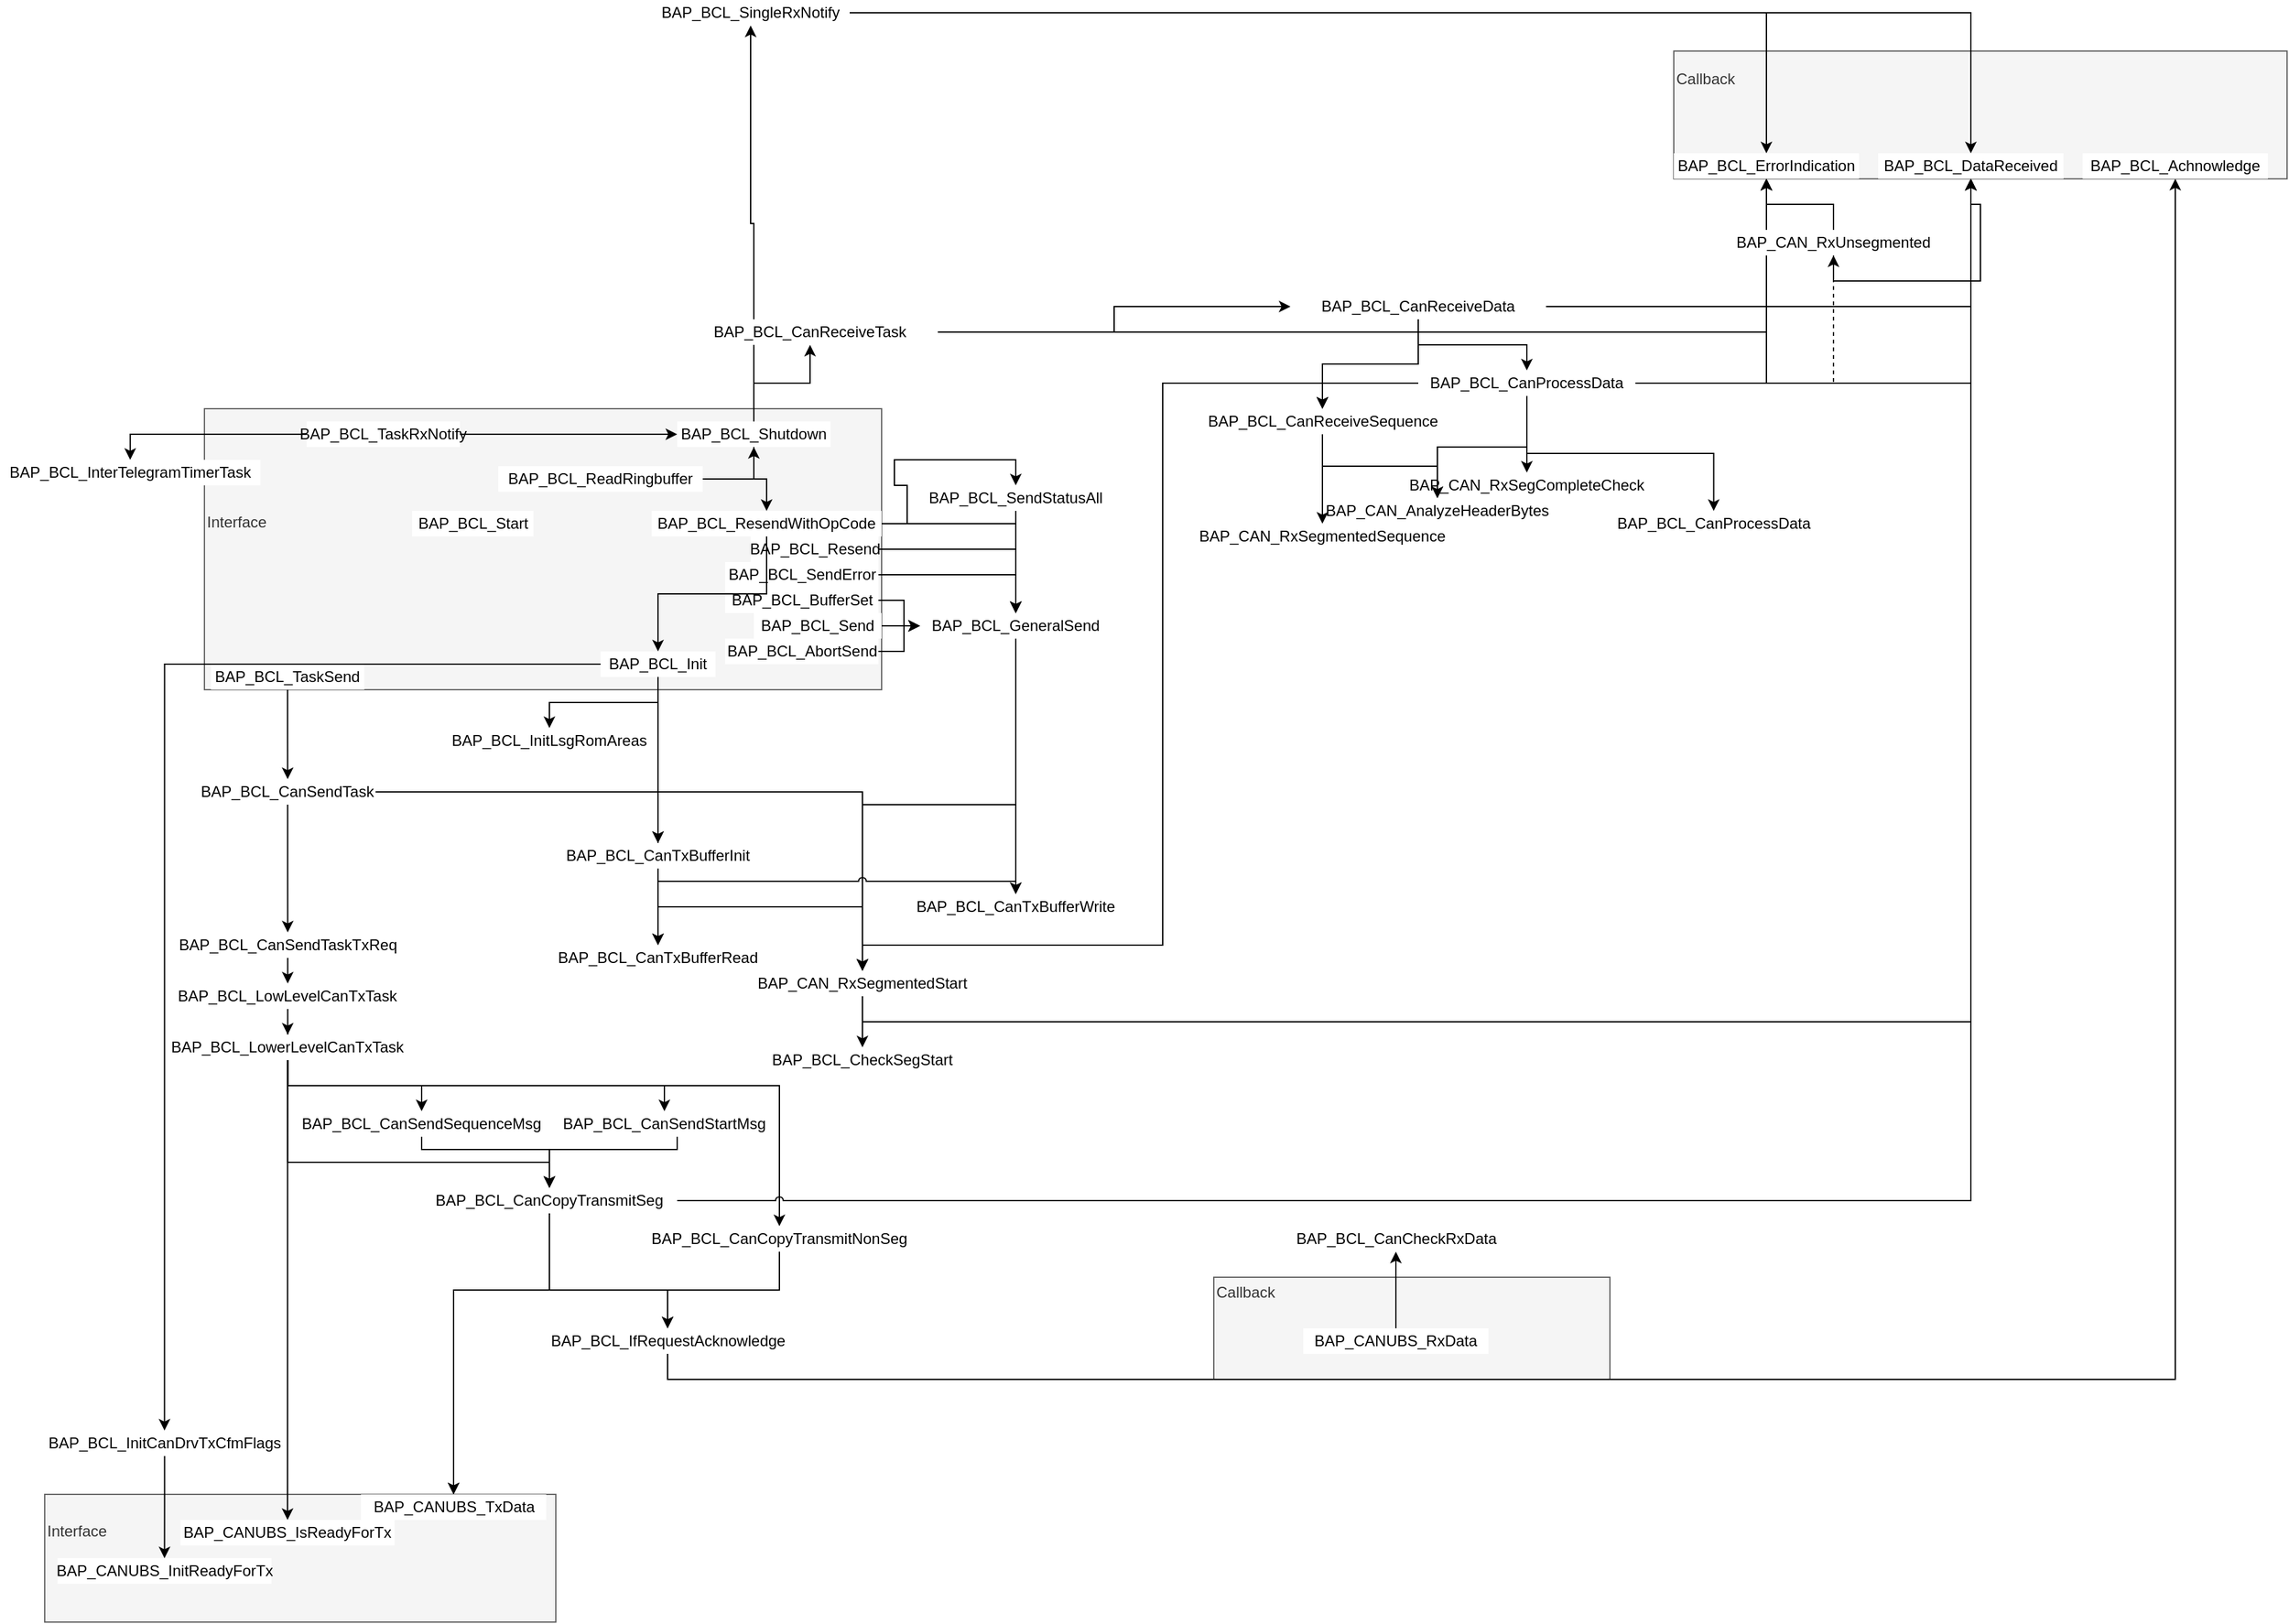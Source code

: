 <mxfile version="14.2.7" type="github">
  <diagram id="S2_BKPCjc5cobRRPOWBh" name="Page-1">
    <mxGraphModel dx="2147" dy="2864" grid="1" gridSize="10" guides="1" tooltips="1" connect="1" arrows="1" fold="1" page="1" pageScale="1" pageWidth="827" pageHeight="1169" math="0" shadow="0">
      <root>
        <mxCell id="0" />
        <mxCell id="1" parent="0" />
        <mxCell id="-796ArXZzWcTJL-aqqKS-4" value="Interface&lt;br&gt;&lt;br&gt;&lt;br&gt;&lt;br&gt;" style="rounded=0;whiteSpace=wrap;html=1;align=left;fillColor=#f5f5f5;strokeColor=#666666;fontColor=#333333;" vertex="1" parent="1">
          <mxGeometry x="-285" y="-220" width="400" height="100" as="geometry" />
        </mxCell>
        <mxCell id="-796ArXZzWcTJL-aqqKS-153" value="" style="group" vertex="1" connectable="0" parent="1">
          <mxGeometry x="990" y="-1350" width="480" height="100" as="geometry" />
        </mxCell>
        <mxCell id="-796ArXZzWcTJL-aqqKS-5" value="Callback&lt;br&gt;&lt;br&gt;&lt;br&gt;&lt;br&gt;&lt;br&gt;" style="rounded=0;whiteSpace=wrap;html=1;align=left;fillColor=#f5f5f5;strokeColor=#666666;fontColor=#333333;" vertex="1" parent="-796ArXZzWcTJL-aqqKS-153">
          <mxGeometry width="480" height="100" as="geometry" />
        </mxCell>
        <mxCell id="-796ArXZzWcTJL-aqqKS-33" value="BAP_BCL_ErrorIndication" style="rounded=0;whiteSpace=wrap;html=1;strokeColor=none;" vertex="1" parent="-796ArXZzWcTJL-aqqKS-153">
          <mxGeometry y="80" width="145" height="20" as="geometry" />
        </mxCell>
        <mxCell id="-796ArXZzWcTJL-aqqKS-34" value="BAP_BCL_DataReceived" style="rounded=0;whiteSpace=wrap;html=1;strokeColor=none;" vertex="1" parent="-796ArXZzWcTJL-aqqKS-153">
          <mxGeometry x="160" y="80" width="145" height="20" as="geometry" />
        </mxCell>
        <mxCell id="-796ArXZzWcTJL-aqqKS-35" value="BAP_BCL_Achnowledge" style="rounded=0;whiteSpace=wrap;html=1;strokeColor=none;" vertex="1" parent="-796ArXZzWcTJL-aqqKS-153">
          <mxGeometry x="320" y="80" width="145" height="20" as="geometry" />
        </mxCell>
        <mxCell id="-796ArXZzWcTJL-aqqKS-1" value="Interface&lt;br&gt;&lt;br&gt;&lt;br&gt;&lt;br&gt;" style="rounded=0;whiteSpace=wrap;html=1;align=left;fillColor=#f5f5f5;strokeColor=#666666;fontColor=#333333;" vertex="1" parent="1">
          <mxGeometry x="-160" y="-1070" width="530" height="220" as="geometry" />
        </mxCell>
        <mxCell id="-796ArXZzWcTJL-aqqKS-114" style="edgeStyle=orthogonalEdgeStyle;rounded=0;orthogonalLoop=1;jettySize=auto;html=1;" edge="1" parent="1" source="-796ArXZzWcTJL-aqqKS-2" target="-796ArXZzWcTJL-aqqKS-107">
          <mxGeometry relative="1" as="geometry" />
        </mxCell>
        <mxCell id="-796ArXZzWcTJL-aqqKS-2" value="BAP_BCL_AbortSend" style="rounded=0;whiteSpace=wrap;html=1;strokeColor=none;" vertex="1" parent="1">
          <mxGeometry x="247.5" y="-890" width="120" height="20" as="geometry" />
        </mxCell>
        <mxCell id="-796ArXZzWcTJL-aqqKS-43" style="edgeStyle=orthogonalEdgeStyle;rounded=0;orthogonalLoop=1;jettySize=auto;html=1;" edge="1" parent="1" source="-796ArXZzWcTJL-aqqKS-3" target="-796ArXZzWcTJL-aqqKS-40">
          <mxGeometry relative="1" as="geometry" />
        </mxCell>
        <mxCell id="-796ArXZzWcTJL-aqqKS-3" value="BAP_BCL_TaskSend" style="rounded=0;whiteSpace=wrap;html=1;strokeColor=none;" vertex="1" parent="1">
          <mxGeometry x="-154.88" y="-870" width="120" height="20" as="geometry" />
        </mxCell>
        <mxCell id="-796ArXZzWcTJL-aqqKS-6" value="Callback&lt;br&gt;&lt;br&gt;&lt;br&gt;&lt;br&gt;&lt;br&gt;" style="rounded=0;whiteSpace=wrap;html=1;align=left;fillColor=#f5f5f5;strokeColor=#666666;fontColor=#333333;" vertex="1" parent="1">
          <mxGeometry x="630" y="-390" width="310" height="80" as="geometry" />
        </mxCell>
        <mxCell id="-796ArXZzWcTJL-aqqKS-108" style="edgeStyle=orthogonalEdgeStyle;rounded=0;orthogonalLoop=1;jettySize=auto;html=1;" edge="1" parent="1" source="-796ArXZzWcTJL-aqqKS-7" target="-796ArXZzWcTJL-aqqKS-107">
          <mxGeometry relative="1" as="geometry" />
        </mxCell>
        <mxCell id="-796ArXZzWcTJL-aqqKS-7" value="BAP_BCL_BufferSet" style="rounded=0;whiteSpace=wrap;html=1;strokeColor=none;" vertex="1" parent="1">
          <mxGeometry x="247.5" y="-930" width="120" height="20" as="geometry" />
        </mxCell>
        <mxCell id="-796ArXZzWcTJL-aqqKS-111" style="edgeStyle=orthogonalEdgeStyle;rounded=0;orthogonalLoop=1;jettySize=auto;html=1;" edge="1" parent="1" source="-796ArXZzWcTJL-aqqKS-8" target="-796ArXZzWcTJL-aqqKS-107">
          <mxGeometry relative="1" as="geometry" />
        </mxCell>
        <mxCell id="-796ArXZzWcTJL-aqqKS-8" value="BAP_BCL_Send" style="rounded=0;whiteSpace=wrap;html=1;strokeColor=none;" vertex="1" parent="1">
          <mxGeometry x="270" y="-910" width="100" height="20" as="geometry" />
        </mxCell>
        <mxCell id="-796ArXZzWcTJL-aqqKS-115" style="edgeStyle=orthogonalEdgeStyle;rounded=0;orthogonalLoop=1;jettySize=auto;html=1;" edge="1" parent="1" source="-796ArXZzWcTJL-aqqKS-9" target="-796ArXZzWcTJL-aqqKS-107">
          <mxGeometry relative="1" as="geometry" />
        </mxCell>
        <mxCell id="-796ArXZzWcTJL-aqqKS-9" value="BAP_BCL_SendError" style="rounded=0;whiteSpace=wrap;html=1;strokeColor=none;" vertex="1" parent="1">
          <mxGeometry x="247.5" y="-950" width="120" height="20" as="geometry" />
        </mxCell>
        <mxCell id="-796ArXZzWcTJL-aqqKS-112" style="edgeStyle=orthogonalEdgeStyle;rounded=0;orthogonalLoop=1;jettySize=auto;html=1;" edge="1" parent="1" source="-796ArXZzWcTJL-aqqKS-10" target="-796ArXZzWcTJL-aqqKS-107">
          <mxGeometry relative="1" as="geometry" />
        </mxCell>
        <mxCell id="-796ArXZzWcTJL-aqqKS-10" value="BAP_BCL_Resend" style="rounded=0;whiteSpace=wrap;html=1;strokeColor=none;" vertex="1" parent="1">
          <mxGeometry x="267.5" y="-970" width="100" height="20" as="geometry" />
        </mxCell>
        <mxCell id="-796ArXZzWcTJL-aqqKS-70" style="edgeStyle=orthogonalEdgeStyle;rounded=0;orthogonalLoop=1;jettySize=auto;html=1;" edge="1" parent="1" source="-796ArXZzWcTJL-aqqKS-15" target="-796ArXZzWcTJL-aqqKS-69">
          <mxGeometry relative="1" as="geometry" />
        </mxCell>
        <mxCell id="-796ArXZzWcTJL-aqqKS-11" value="BAP_BCL_ReadRingbuffer" style="rounded=0;whiteSpace=wrap;html=1;strokeColor=none;" vertex="1" parent="1">
          <mxGeometry x="70" y="-1025" width="160" height="20" as="geometry" />
        </mxCell>
        <mxCell id="-796ArXZzWcTJL-aqqKS-113" style="edgeStyle=orthogonalEdgeStyle;rounded=0;orthogonalLoop=1;jettySize=auto;html=1;" edge="1" parent="1" source="-796ArXZzWcTJL-aqqKS-12" target="-796ArXZzWcTJL-aqqKS-107">
          <mxGeometry relative="1" as="geometry" />
        </mxCell>
        <mxCell id="-796ArXZzWcTJL-aqqKS-119" style="edgeStyle=orthogonalEdgeStyle;rounded=0;orthogonalLoop=1;jettySize=auto;html=1;entryX=0.5;entryY=0;entryDx=0;entryDy=0;" edge="1" parent="1" source="-796ArXZzWcTJL-aqqKS-12" target="-796ArXZzWcTJL-aqqKS-117">
          <mxGeometry relative="1" as="geometry" />
        </mxCell>
        <mxCell id="-796ArXZzWcTJL-aqqKS-129" style="edgeStyle=orthogonalEdgeStyle;rounded=0;orthogonalLoop=1;jettySize=auto;html=1;" edge="1" parent="1" source="-796ArXZzWcTJL-aqqKS-13" target="-796ArXZzWcTJL-aqqKS-122">
          <mxGeometry relative="1" as="geometry" />
        </mxCell>
        <mxCell id="-796ArXZzWcTJL-aqqKS-131" style="edgeStyle=orthogonalEdgeStyle;rounded=0;orthogonalLoop=1;jettySize=auto;html=1;" edge="1" parent="1" source="-796ArXZzWcTJL-aqqKS-13" target="-796ArXZzWcTJL-aqqKS-130">
          <mxGeometry relative="1" as="geometry" />
        </mxCell>
        <mxCell id="-796ArXZzWcTJL-aqqKS-133" style="edgeStyle=orthogonalEdgeStyle;rounded=0;orthogonalLoop=1;jettySize=auto;html=1;entryX=0.5;entryY=0;entryDx=0;entryDy=0;" edge="1" parent="1" source="-796ArXZzWcTJL-aqqKS-13" target="-796ArXZzWcTJL-aqqKS-132">
          <mxGeometry relative="1" as="geometry" />
        </mxCell>
        <mxCell id="-796ArXZzWcTJL-aqqKS-13" value="BAP_BCL_Init" style="rounded=0;whiteSpace=wrap;html=1;strokeColor=none;" vertex="1" parent="1">
          <mxGeometry x="150" y="-880" width="90" height="20" as="geometry" />
        </mxCell>
        <mxCell id="-796ArXZzWcTJL-aqqKS-14" value="BAP_BCL_Start" style="rounded=0;whiteSpace=wrap;html=1;strokeColor=none;" vertex="1" parent="1">
          <mxGeometry x="2.5" y="-990" width="95" height="20" as="geometry" />
        </mxCell>
        <mxCell id="-796ArXZzWcTJL-aqqKS-128" style="edgeStyle=orthogonalEdgeStyle;rounded=0;orthogonalLoop=1;jettySize=auto;html=1;entryX=0.5;entryY=0;entryDx=0;entryDy=0;" edge="1" parent="1" source="-796ArXZzWcTJL-aqqKS-12" target="-796ArXZzWcTJL-aqqKS-13">
          <mxGeometry relative="1" as="geometry" />
        </mxCell>
        <mxCell id="-796ArXZzWcTJL-aqqKS-102" style="edgeStyle=orthogonalEdgeStyle;rounded=0;orthogonalLoop=1;jettySize=auto;html=1;" edge="1" parent="1" source="-796ArXZzWcTJL-aqqKS-16" target="-796ArXZzWcTJL-aqqKS-100">
          <mxGeometry relative="1" as="geometry" />
        </mxCell>
        <mxCell id="-796ArXZzWcTJL-aqqKS-103" style="edgeStyle=orthogonalEdgeStyle;rounded=0;orthogonalLoop=1;jettySize=auto;html=1;" edge="1" parent="1" source="-796ArXZzWcTJL-aqqKS-15" target="-796ArXZzWcTJL-aqqKS-101">
          <mxGeometry relative="1" as="geometry" />
        </mxCell>
        <mxCell id="-796ArXZzWcTJL-aqqKS-16" value="BAP_BCL_TaskRxNotify" style="rounded=0;whiteSpace=wrap;html=1;strokeColor=none;" vertex="1" parent="1">
          <mxGeometry x="-80" y="-1060" width="120" height="20" as="geometry" />
        </mxCell>
        <mxCell id="-796ArXZzWcTJL-aqqKS-110" style="edgeStyle=orthogonalEdgeStyle;rounded=0;orthogonalLoop=1;jettySize=auto;html=1;" edge="1" parent="1" source="-796ArXZzWcTJL-aqqKS-36" target="-796ArXZzWcTJL-aqqKS-109">
          <mxGeometry relative="1" as="geometry" />
        </mxCell>
        <mxCell id="-796ArXZzWcTJL-aqqKS-36" value="BAP_CANUBS_RxData" style="rounded=0;whiteSpace=wrap;html=1;strokeColor=none;" vertex="1" parent="1">
          <mxGeometry x="700" y="-350" width="145" height="20" as="geometry" />
        </mxCell>
        <mxCell id="-796ArXZzWcTJL-aqqKS-126" style="edgeStyle=orthogonalEdgeStyle;rounded=0;orthogonalLoop=1;jettySize=auto;html=1;entryX=0.5;entryY=0;entryDx=0;entryDy=0;" edge="1" parent="1" source="-796ArXZzWcTJL-aqqKS-40" target="-796ArXZzWcTJL-aqqKS-124">
          <mxGeometry relative="1" as="geometry" />
        </mxCell>
        <mxCell id="-796ArXZzWcTJL-aqqKS-55" style="edgeStyle=orthogonalEdgeStyle;rounded=0;orthogonalLoop=1;jettySize=auto;html=1;entryX=0.5;entryY=0;entryDx=0;entryDy=0;" edge="1" parent="1" source="-796ArXZzWcTJL-aqqKS-48" target="-796ArXZzWcTJL-aqqKS-51">
          <mxGeometry relative="1" as="geometry" />
        </mxCell>
        <mxCell id="-796ArXZzWcTJL-aqqKS-56" style="edgeStyle=orthogonalEdgeStyle;rounded=0;orthogonalLoop=1;jettySize=auto;html=1;entryX=0.5;entryY=0;entryDx=0;entryDy=0;exitX=0.5;exitY=1;exitDx=0;exitDy=0;" edge="1" parent="1" source="-796ArXZzWcTJL-aqqKS-48" target="-796ArXZzWcTJL-aqqKS-52">
          <mxGeometry relative="1" as="geometry" />
        </mxCell>
        <mxCell id="-796ArXZzWcTJL-aqqKS-57" style="edgeStyle=orthogonalEdgeStyle;rounded=0;orthogonalLoop=1;jettySize=auto;html=1;entryX=0.5;entryY=0;entryDx=0;entryDy=0;exitX=0.5;exitY=1;exitDx=0;exitDy=0;" edge="1" parent="1" source="-796ArXZzWcTJL-aqqKS-48" target="-796ArXZzWcTJL-aqqKS-53">
          <mxGeometry relative="1" as="geometry">
            <Array as="points">
              <mxPoint x="-95" y="-480" />
              <mxPoint x="110" y="-480" />
            </Array>
          </mxGeometry>
        </mxCell>
        <mxCell id="-796ArXZzWcTJL-aqqKS-58" style="edgeStyle=orthogonalEdgeStyle;rounded=0;orthogonalLoop=1;jettySize=auto;html=1;entryX=0.5;entryY=0;entryDx=0;entryDy=0;jumpStyle=arc;" edge="1" parent="1" source="-796ArXZzWcTJL-aqqKS-48" target="-796ArXZzWcTJL-aqqKS-54">
          <mxGeometry relative="1" as="geometry">
            <Array as="points">
              <mxPoint x="-95" y="-540" />
              <mxPoint x="290" y="-540" />
            </Array>
          </mxGeometry>
        </mxCell>
        <mxCell id="-796ArXZzWcTJL-aqqKS-68" style="edgeStyle=orthogonalEdgeStyle;rounded=0;orthogonalLoop=1;jettySize=auto;html=1;exitX=0.5;exitY=1;exitDx=0;exitDy=0;" edge="1" parent="1" source="-796ArXZzWcTJL-aqqKS-48" target="-796ArXZzWcTJL-aqqKS-38">
          <mxGeometry relative="1" as="geometry" />
        </mxCell>
        <mxCell id="-796ArXZzWcTJL-aqqKS-59" style="edgeStyle=orthogonalEdgeStyle;rounded=0;orthogonalLoop=1;jettySize=auto;html=1;entryX=0.5;entryY=0;entryDx=0;entryDy=0;exitX=0.5;exitY=1;exitDx=0;exitDy=0;" edge="1" parent="1" source="-796ArXZzWcTJL-aqqKS-51" target="-796ArXZzWcTJL-aqqKS-53">
          <mxGeometry relative="1" as="geometry">
            <Array as="points">
              <mxPoint x="10" y="-490" />
              <mxPoint x="110" y="-490" />
            </Array>
          </mxGeometry>
        </mxCell>
        <mxCell id="-796ArXZzWcTJL-aqqKS-62" style="edgeStyle=orthogonalEdgeStyle;rounded=0;orthogonalLoop=1;jettySize=auto;html=1;entryX=0.5;entryY=0;entryDx=0;entryDy=0;" edge="1" parent="1" source="-796ArXZzWcTJL-aqqKS-53" target="-796ArXZzWcTJL-aqqKS-37">
          <mxGeometry relative="1" as="geometry">
            <mxPoint x="100" y="-330" as="targetPoint" />
            <Array as="points">
              <mxPoint x="110" y="-380" />
              <mxPoint x="35" y="-380" />
            </Array>
          </mxGeometry>
        </mxCell>
        <mxCell id="-796ArXZzWcTJL-aqqKS-67" style="edgeStyle=orthogonalEdgeStyle;rounded=0;orthogonalLoop=1;jettySize=auto;html=1;entryX=0.5;entryY=1;entryDx=0;entryDy=0;exitX=1;exitY=0.5;exitDx=0;exitDy=0;jumpStyle=arc;" edge="1" parent="1" source="-796ArXZzWcTJL-aqqKS-53" target="-796ArXZzWcTJL-aqqKS-34">
          <mxGeometry relative="1" as="geometry" />
        </mxCell>
        <mxCell id="-796ArXZzWcTJL-aqqKS-61" style="edgeStyle=orthogonalEdgeStyle;rounded=0;orthogonalLoop=1;jettySize=auto;html=1;exitX=0.5;exitY=1;exitDx=0;exitDy=0;jumpStyle=arc;" edge="1" parent="1" source="-796ArXZzWcTJL-aqqKS-54" target="-796ArXZzWcTJL-aqqKS-37">
          <mxGeometry relative="1" as="geometry">
            <Array as="points">
              <mxPoint x="290" y="-380" />
              <mxPoint x="35" y="-380" />
            </Array>
          </mxGeometry>
        </mxCell>
        <mxCell id="-796ArXZzWcTJL-aqqKS-64" style="edgeStyle=orthogonalEdgeStyle;rounded=0;orthogonalLoop=1;jettySize=auto;html=1;entryX=0.5;entryY=1;entryDx=0;entryDy=0;exitX=0.5;exitY=1;exitDx=0;exitDy=0;jumpStyle=arc;" edge="1" parent="1" source="-796ArXZzWcTJL-aqqKS-63" target="-796ArXZzWcTJL-aqqKS-35">
          <mxGeometry relative="1" as="geometry" />
        </mxCell>
        <mxCell id="-796ArXZzWcTJL-aqqKS-71" style="edgeStyle=orthogonalEdgeStyle;rounded=0;orthogonalLoop=1;jettySize=auto;html=1;" edge="1" parent="1" source="-796ArXZzWcTJL-aqqKS-69" target="-796ArXZzWcTJL-aqqKS-33">
          <mxGeometry relative="1" as="geometry" />
        </mxCell>
        <mxCell id="-796ArXZzWcTJL-aqqKS-73" style="edgeStyle=orthogonalEdgeStyle;rounded=0;orthogonalLoop=1;jettySize=auto;html=1;" edge="1" parent="1" source="-796ArXZzWcTJL-aqqKS-69" target="-796ArXZzWcTJL-aqqKS-72">
          <mxGeometry relative="1" as="geometry" />
        </mxCell>
        <mxCell id="-796ArXZzWcTJL-aqqKS-69" value="BAP_BCL_CanReceiveTask" style="rounded=0;whiteSpace=wrap;html=1;strokeColor=none;" vertex="1" parent="1">
          <mxGeometry x="214" y="-1140" width="200" height="20" as="geometry" />
        </mxCell>
        <mxCell id="-796ArXZzWcTJL-aqqKS-89" style="edgeStyle=orthogonalEdgeStyle;rounded=0;orthogonalLoop=1;jettySize=auto;html=1;entryX=0.5;entryY=1;entryDx=0;entryDy=0;" edge="1" parent="1" source="-796ArXZzWcTJL-aqqKS-72" target="-796ArXZzWcTJL-aqqKS-34">
          <mxGeometry relative="1" as="geometry" />
        </mxCell>
        <mxCell id="-796ArXZzWcTJL-aqqKS-90" style="edgeStyle=orthogonalEdgeStyle;rounded=0;orthogonalLoop=1;jettySize=auto;html=1;" edge="1" parent="1" source="-796ArXZzWcTJL-aqqKS-72" target="-796ArXZzWcTJL-aqqKS-33">
          <mxGeometry relative="1" as="geometry" />
        </mxCell>
        <mxCell id="-796ArXZzWcTJL-aqqKS-91" style="edgeStyle=orthogonalEdgeStyle;rounded=0;orthogonalLoop=1;jettySize=auto;html=1;entryX=0.5;entryY=1;entryDx=0;entryDy=0;" edge="1" parent="1" source="-796ArXZzWcTJL-aqqKS-74" target="-796ArXZzWcTJL-aqqKS-34">
          <mxGeometry relative="1" as="geometry" />
        </mxCell>
        <mxCell id="-796ArXZzWcTJL-aqqKS-92" style="edgeStyle=orthogonalEdgeStyle;rounded=0;orthogonalLoop=1;jettySize=auto;html=1;" edge="1" parent="1" source="-796ArXZzWcTJL-aqqKS-74" target="-796ArXZzWcTJL-aqqKS-33">
          <mxGeometry relative="1" as="geometry" />
        </mxCell>
        <mxCell id="-796ArXZzWcTJL-aqqKS-96" style="edgeStyle=orthogonalEdgeStyle;rounded=0;orthogonalLoop=1;jettySize=auto;html=1;entryX=0.5;entryY=1;entryDx=0;entryDy=0;exitX=0.5;exitY=1;exitDx=0;exitDy=0;" edge="1" parent="1" source="-796ArXZzWcTJL-aqqKS-94" target="-796ArXZzWcTJL-aqqKS-34">
          <mxGeometry relative="1" as="geometry" />
        </mxCell>
        <mxCell id="-796ArXZzWcTJL-aqqKS-98" style="edgeStyle=orthogonalEdgeStyle;rounded=0;orthogonalLoop=1;jettySize=auto;html=1;exitX=0.5;exitY=1;exitDx=0;exitDy=0;entryX=0.5;entryY=1;entryDx=0;entryDy=0;" edge="1" parent="1" source="-796ArXZzWcTJL-aqqKS-97" target="-796ArXZzWcTJL-aqqKS-34">
          <mxGeometry relative="1" as="geometry" />
        </mxCell>
        <mxCell id="-796ArXZzWcTJL-aqqKS-99" style="edgeStyle=orthogonalEdgeStyle;rounded=0;orthogonalLoop=1;jettySize=auto;html=1;entryX=0.5;entryY=1;entryDx=0;entryDy=0;" edge="1" parent="1" source="-796ArXZzWcTJL-aqqKS-97" target="-796ArXZzWcTJL-aqqKS-33">
          <mxGeometry relative="1" as="geometry" />
        </mxCell>
        <mxCell id="-796ArXZzWcTJL-aqqKS-97" value="BAP_CAN_RxUnsegmented" style="rounded=0;whiteSpace=wrap;html=1;strokeColor=none;" vertex="1" parent="1">
          <mxGeometry x="1020" y="-1210" width="190" height="20" as="geometry" />
        </mxCell>
        <mxCell id="-796ArXZzWcTJL-aqqKS-100" value="BAP_BCL_InterTelegramTimerTask" style="rounded=0;whiteSpace=wrap;html=1;strokeColor=none;" vertex="1" parent="1">
          <mxGeometry x="-320" y="-1030" width="203.75" height="20" as="geometry" />
        </mxCell>
        <mxCell id="-796ArXZzWcTJL-aqqKS-105" style="edgeStyle=orthogonalEdgeStyle;rounded=0;orthogonalLoop=1;jettySize=auto;html=1;" edge="1" parent="1" source="-796ArXZzWcTJL-aqqKS-101" target="-796ArXZzWcTJL-aqqKS-34">
          <mxGeometry relative="1" as="geometry" />
        </mxCell>
        <mxCell id="-796ArXZzWcTJL-aqqKS-106" style="edgeStyle=orthogonalEdgeStyle;rounded=0;orthogonalLoop=1;jettySize=auto;html=1;" edge="1" parent="1" source="-796ArXZzWcTJL-aqqKS-101" target="-796ArXZzWcTJL-aqqKS-33">
          <mxGeometry relative="1" as="geometry" />
        </mxCell>
        <mxCell id="-796ArXZzWcTJL-aqqKS-101" value="BAP_BCL_SingleRxNotify" style="rounded=0;whiteSpace=wrap;html=1;strokeColor=none;" vertex="1" parent="1">
          <mxGeometry x="190" y="-1390" width="155" height="20" as="geometry" />
        </mxCell>
        <mxCell id="-796ArXZzWcTJL-aqqKS-109" value="BAP_BCL_CanCheckRxData" style="rounded=0;whiteSpace=wrap;html=1;strokeColor=none;" vertex="1" parent="1">
          <mxGeometry x="687.5" y="-430" width="170" height="20" as="geometry" />
        </mxCell>
        <mxCell id="-796ArXZzWcTJL-aqqKS-130" value="BAP_BCL_InitLsgRomAreas" style="rounded=0;whiteSpace=wrap;html=1;strokeColor=none;" vertex="1" parent="1">
          <mxGeometry x="30" y="-820" width="160" height="20" as="geometry" />
        </mxCell>
        <mxCell id="-796ArXZzWcTJL-aqqKS-134" style="edgeStyle=orthogonalEdgeStyle;rounded=0;orthogonalLoop=1;jettySize=auto;html=1;" edge="1" parent="1" source="-796ArXZzWcTJL-aqqKS-132" target="-796ArXZzWcTJL-aqqKS-39">
          <mxGeometry relative="1" as="geometry" />
        </mxCell>
        <mxCell id="-796ArXZzWcTJL-aqqKS-132" value="BAP_BCL_InitCanDrvTxCfmFlags" style="rounded=0;whiteSpace=wrap;html=1;strokeColor=none;" vertex="1" parent="1">
          <mxGeometry x="-286.25" y="-270" width="190" height="20" as="geometry" />
        </mxCell>
        <mxCell id="-796ArXZzWcTJL-aqqKS-12" value="BAP_BCL_ResendWithOpCode" style="rounded=0;whiteSpace=wrap;html=1;strokeColor=none;" vertex="1" parent="1">
          <mxGeometry x="190" y="-990" width="180" height="20" as="geometry" />
        </mxCell>
        <mxCell id="-796ArXZzWcTJL-aqqKS-141" style="edgeStyle=orthogonalEdgeStyle;rounded=0;orthogonalLoop=1;jettySize=auto;html=1;entryX=0.5;entryY=0;entryDx=0;entryDy=0;" edge="1" parent="1" source="-796ArXZzWcTJL-aqqKS-15" target="-796ArXZzWcTJL-aqqKS-12">
          <mxGeometry relative="1" as="geometry">
            <mxPoint x="255" y="-970" as="sourcePoint" />
            <mxPoint x="97.5" y="-1070" as="targetPoint" />
          </mxGeometry>
        </mxCell>
        <mxCell id="-796ArXZzWcTJL-aqqKS-143" style="edgeStyle=orthogonalEdgeStyle;rounded=0;orthogonalLoop=1;jettySize=auto;html=1;exitX=1;exitY=0.5;exitDx=0;exitDy=0;" edge="1" parent="1" source="-796ArXZzWcTJL-aqqKS-11" target="-796ArXZzWcTJL-aqqKS-15">
          <mxGeometry relative="1" as="geometry">
            <mxPoint x="160" y="-980" as="sourcePoint" />
            <mxPoint x="810" y="-800" as="targetPoint" />
          </mxGeometry>
        </mxCell>
        <mxCell id="-796ArXZzWcTJL-aqqKS-150" style="edgeStyle=orthogonalEdgeStyle;rounded=0;orthogonalLoop=1;jettySize=auto;html=1;entryX=0.5;entryY=0;entryDx=0;entryDy=0;" edge="1" parent="1" source="-796ArXZzWcTJL-aqqKS-107" target="-796ArXZzWcTJL-aqqKS-94">
          <mxGeometry relative="1" as="geometry" />
        </mxCell>
        <mxCell id="-796ArXZzWcTJL-aqqKS-107" value="BAP_BCL_GeneralSend" style="rounded=0;whiteSpace=wrap;html=1;strokeColor=none;" vertex="1" parent="1">
          <mxGeometry x="400" y="-910" width="150" height="20" as="geometry" />
        </mxCell>
        <mxCell id="-796ArXZzWcTJL-aqqKS-117" value="BAP_BCL_SendStatusAll" style="rounded=0;whiteSpace=wrap;html=1;strokeColor=none;" vertex="1" parent="1">
          <mxGeometry x="400" y="-1010" width="150" height="20" as="geometry" />
        </mxCell>
        <mxCell id="-796ArXZzWcTJL-aqqKS-120" value="BAP_BCL_CanTxBufferWrite" style="rounded=0;whiteSpace=wrap;html=1;strokeColor=none;" vertex="1" parent="1">
          <mxGeometry x="395" y="-690" width="160" height="20" as="geometry" />
        </mxCell>
        <mxCell id="-796ArXZzWcTJL-aqqKS-124" value="BAP_BCL_CanTxBufferRead" style="rounded=0;whiteSpace=wrap;html=1;strokeColor=none;" vertex="1" parent="1">
          <mxGeometry x="115" y="-650" width="160" height="20" as="geometry" />
        </mxCell>
        <mxCell id="-796ArXZzWcTJL-aqqKS-118" style="edgeStyle=orthogonalEdgeStyle;rounded=0;orthogonalLoop=1;jettySize=auto;html=1;entryX=0.5;entryY=0;entryDx=0;entryDy=0;" edge="1" parent="1" source="-796ArXZzWcTJL-aqqKS-117" target="-796ArXZzWcTJL-aqqKS-107">
          <mxGeometry x="1081" y="-860" as="geometry" />
        </mxCell>
        <mxCell id="-796ArXZzWcTJL-aqqKS-121" style="edgeStyle=orthogonalEdgeStyle;rounded=0;orthogonalLoop=1;jettySize=auto;html=1;" edge="1" parent="1" source="-796ArXZzWcTJL-aqqKS-107" target="-796ArXZzWcTJL-aqqKS-120">
          <mxGeometry x="1081" y="-860" as="geometry" />
        </mxCell>
        <mxCell id="-796ArXZzWcTJL-aqqKS-123" style="edgeStyle=orthogonalEdgeStyle;rounded=0;orthogonalLoop=1;jettySize=auto;html=1;entryX=0.5;entryY=0;entryDx=0;entryDy=0;jumpStyle=arc;" edge="1" parent="1" source="-796ArXZzWcTJL-aqqKS-122" target="-796ArXZzWcTJL-aqqKS-120">
          <mxGeometry x="1081" y="-860" as="geometry">
            <Array as="points">
              <mxPoint x="195" y="-700" />
              <mxPoint x="475" y="-700" />
            </Array>
          </mxGeometry>
        </mxCell>
        <mxCell id="-796ArXZzWcTJL-aqqKS-125" style="edgeStyle=orthogonalEdgeStyle;rounded=0;orthogonalLoop=1;jettySize=auto;html=1;entryX=0.5;entryY=0;entryDx=0;entryDy=0;" edge="1" parent="1" source="-796ArXZzWcTJL-aqqKS-122" target="-796ArXZzWcTJL-aqqKS-124">
          <mxGeometry x="1081" y="-860" as="geometry" />
        </mxCell>
        <mxCell id="-796ArXZzWcTJL-aqqKS-152" style="edgeStyle=orthogonalEdgeStyle;rounded=0;orthogonalLoop=1;jettySize=auto;html=1;entryX=0.5;entryY=0;entryDx=0;entryDy=0;" edge="1" parent="1" source="-796ArXZzWcTJL-aqqKS-122" target="-796ArXZzWcTJL-aqqKS-94">
          <mxGeometry relative="1" as="geometry">
            <Array as="points">
              <mxPoint x="195" y="-680" />
              <mxPoint x="355" y="-680" />
            </Array>
          </mxGeometry>
        </mxCell>
        <mxCell id="-796ArXZzWcTJL-aqqKS-122" value="BAP_BCL_CanTxBufferInit" style="rounded=0;whiteSpace=wrap;html=1;strokeColor=none;" vertex="1" parent="1">
          <mxGeometry x="115" y="-730" width="160" height="20" as="geometry" />
        </mxCell>
        <mxCell id="-796ArXZzWcTJL-aqqKS-148" style="edgeStyle=orthogonalEdgeStyle;rounded=0;orthogonalLoop=1;jettySize=auto;html=1;entryX=0.5;entryY=0;entryDx=0;entryDy=0;" edge="1" parent="1" source="-796ArXZzWcTJL-aqqKS-40" target="-796ArXZzWcTJL-aqqKS-122">
          <mxGeometry relative="1" as="geometry">
            <mxPoint x="-86.14" y="-759.941" as="sourcePoint" />
            <mxPoint x="1070" y="-800" as="targetPoint" />
          </mxGeometry>
        </mxCell>
        <mxCell id="-796ArXZzWcTJL-aqqKS-76" value="BAP_BCL_CheckSegStart" style="rounded=0;whiteSpace=wrap;html=1;strokeColor=none;" vertex="1" parent="1">
          <mxGeometry x="280" y="-570" width="150" height="20" as="geometry" />
        </mxCell>
        <mxCell id="-796ArXZzWcTJL-aqqKS-94" value="BAP_CAN_RxSegmentedStart" style="rounded=0;whiteSpace=wrap;html=1;strokeColor=none;" vertex="1" parent="1">
          <mxGeometry x="260" y="-630" width="190" height="20" as="geometry" />
        </mxCell>
        <mxCell id="-796ArXZzWcTJL-aqqKS-95" style="edgeStyle=orthogonalEdgeStyle;rounded=0;orthogonalLoop=1;jettySize=auto;html=1;entryX=0.5;entryY=0;entryDx=0;entryDy=0;" edge="1" parent="1" source="-796ArXZzWcTJL-aqqKS-94" target="-796ArXZzWcTJL-aqqKS-76">
          <mxGeometry x="645" y="-1330" as="geometry" />
        </mxCell>
        <mxCell id="-796ArXZzWcTJL-aqqKS-151" style="edgeStyle=orthogonalEdgeStyle;rounded=0;orthogonalLoop=1;jettySize=auto;html=1;" edge="1" parent="1" source="-796ArXZzWcTJL-aqqKS-40" target="-796ArXZzWcTJL-aqqKS-94">
          <mxGeometry relative="1" as="geometry" />
        </mxCell>
        <mxCell id="-796ArXZzWcTJL-aqqKS-155" style="edgeStyle=orthogonalEdgeStyle;rounded=0;orthogonalLoop=1;jettySize=auto;html=1;entryX=0.5;entryY=1;entryDx=0;entryDy=0;dashed=1;" edge="1" parent="1" source="-796ArXZzWcTJL-aqqKS-74" target="-796ArXZzWcTJL-aqqKS-97">
          <mxGeometry relative="1" as="geometry" />
        </mxCell>
        <mxCell id="-796ArXZzWcTJL-aqqKS-157" style="edgeStyle=orthogonalEdgeStyle;rounded=0;orthogonalLoop=1;jettySize=auto;html=1;entryX=0.5;entryY=0;entryDx=0;entryDy=0;jumpStyle=none;" edge="1" parent="1" source="-796ArXZzWcTJL-aqqKS-74" target="-796ArXZzWcTJL-aqqKS-94">
          <mxGeometry relative="1" as="geometry">
            <Array as="points">
              <mxPoint x="590" y="-1090" />
              <mxPoint x="590" y="-650" />
              <mxPoint x="355" y="-650" />
            </Array>
          </mxGeometry>
        </mxCell>
        <mxCell id="-796ArXZzWcTJL-aqqKS-74" value="BAP_BCL_CanProcessData" style="rounded=0;whiteSpace=wrap;html=1;strokeColor=none;" vertex="1" parent="1">
          <mxGeometry x="790" y="-1100" width="170" height="20" as="geometry" />
        </mxCell>
        <mxCell id="-796ArXZzWcTJL-aqqKS-75" value="BAP_CAN_AnalyzeHeaderBytes" style="rounded=0;whiteSpace=wrap;html=1;strokeColor=none;" vertex="1" parent="1">
          <mxGeometry x="720" y="-1000" width="170" height="20" as="geometry" />
        </mxCell>
        <mxCell id="-796ArXZzWcTJL-aqqKS-77" value="BAP_CAN_RxSegCompleteCheck" style="rounded=0;whiteSpace=wrap;html=1;strokeColor=none;" vertex="1" parent="1">
          <mxGeometry x="785" y="-1020" width="180" height="20" as="geometry" />
        </mxCell>
        <mxCell id="-796ArXZzWcTJL-aqqKS-78" value="BAP_CAN_RxSegmentedSequence" style="rounded=0;whiteSpace=wrap;html=1;strokeColor=none;" vertex="1" parent="1">
          <mxGeometry x="610" y="-980" width="210" height="20" as="geometry" />
        </mxCell>
        <mxCell id="-796ArXZzWcTJL-aqqKS-80" value="BAP_BCL_CanProcessData" style="rounded=0;whiteSpace=wrap;html=1;strokeColor=none;" vertex="1" parent="1">
          <mxGeometry x="940" y="-990" width="162.5" height="20" as="geometry" />
        </mxCell>
        <mxCell id="-796ArXZzWcTJL-aqqKS-158" style="edgeStyle=orthogonalEdgeStyle;rounded=0;orthogonalLoop=1;jettySize=auto;html=1;entryX=0.5;entryY=0;entryDx=0;entryDy=0;" edge="1" parent="1" source="-796ArXZzWcTJL-aqqKS-72" target="-796ArXZzWcTJL-aqqKS-74">
          <mxGeometry relative="1" as="geometry" />
        </mxCell>
        <mxCell id="-796ArXZzWcTJL-aqqKS-72" value="BAP_BCL_CanReceiveData" style="rounded=0;whiteSpace=wrap;html=1;strokeColor=none;" vertex="1" parent="1">
          <mxGeometry x="690" y="-1160" width="200" height="20" as="geometry" />
        </mxCell>
        <mxCell id="-796ArXZzWcTJL-aqqKS-79" value="BAP_BCL_CanReceiveSequence" style="rounded=0;whiteSpace=wrap;html=1;strokeColor=none;" vertex="1" parent="1">
          <mxGeometry x="617.5" y="-1070" width="195" height="20" as="geometry" />
        </mxCell>
        <mxCell id="-796ArXZzWcTJL-aqqKS-81" style="edgeStyle=orthogonalEdgeStyle;rounded=0;orthogonalLoop=1;jettySize=auto;html=1;entryX=0.5;entryY=0;entryDx=0;entryDy=0;" edge="1" parent="1" source="-796ArXZzWcTJL-aqqKS-74" target="-796ArXZzWcTJL-aqqKS-75">
          <mxGeometry x="610" y="-1110" as="geometry" />
        </mxCell>
        <mxCell id="-796ArXZzWcTJL-aqqKS-83" style="edgeStyle=orthogonalEdgeStyle;rounded=0;orthogonalLoop=1;jettySize=auto;html=1;entryX=0.5;entryY=0;entryDx=0;entryDy=0;" edge="1" parent="1" source="-796ArXZzWcTJL-aqqKS-74" target="-796ArXZzWcTJL-aqqKS-77">
          <mxGeometry x="610" y="-1110" as="geometry" />
        </mxCell>
        <mxCell id="-796ArXZzWcTJL-aqqKS-85" style="edgeStyle=orthogonalEdgeStyle;rounded=0;orthogonalLoop=1;jettySize=auto;html=1;exitX=0.5;exitY=1;exitDx=0;exitDy=0;" edge="1" parent="1" source="-796ArXZzWcTJL-aqqKS-74" target="-796ArXZzWcTJL-aqqKS-80">
          <mxGeometry x="610" y="-1110" as="geometry" />
        </mxCell>
        <mxCell id="-796ArXZzWcTJL-aqqKS-84" style="edgeStyle=orthogonalEdgeStyle;rounded=0;orthogonalLoop=1;jettySize=auto;html=1;entryX=0.5;entryY=0;entryDx=0;entryDy=0;" edge="1" parent="1" source="-796ArXZzWcTJL-aqqKS-72" target="-796ArXZzWcTJL-aqqKS-79">
          <mxGeometry x="610" y="-1110" as="geometry" />
        </mxCell>
        <mxCell id="-796ArXZzWcTJL-aqqKS-87" style="edgeStyle=orthogonalEdgeStyle;rounded=0;orthogonalLoop=1;jettySize=auto;html=1;" edge="1" parent="1" source="-796ArXZzWcTJL-aqqKS-72" target="-796ArXZzWcTJL-aqqKS-79">
          <mxGeometry x="610" y="-1110" as="geometry" />
        </mxCell>
        <mxCell id="-796ArXZzWcTJL-aqqKS-93" style="edgeStyle=orthogonalEdgeStyle;rounded=0;orthogonalLoop=1;jettySize=auto;html=1;" edge="1" parent="1" source="-796ArXZzWcTJL-aqqKS-79" target="-796ArXZzWcTJL-aqqKS-78">
          <mxGeometry x="610" y="-1110" as="geometry" />
        </mxCell>
        <mxCell id="-796ArXZzWcTJL-aqqKS-136" style="edgeStyle=orthogonalEdgeStyle;rounded=0;orthogonalLoop=1;jettySize=auto;html=1;entryX=0.5;entryY=0;entryDx=0;entryDy=0;" edge="1" parent="1" source="-796ArXZzWcTJL-aqqKS-72" target="-796ArXZzWcTJL-aqqKS-79">
          <mxGeometry x="610" y="-1110" as="geometry">
            <mxPoint x="1545" y="-1730" as="sourcePoint" />
            <mxPoint x="1695" y="-1689" as="targetPoint" />
          </mxGeometry>
        </mxCell>
        <mxCell id="-796ArXZzWcTJL-aqqKS-86" style="edgeStyle=orthogonalEdgeStyle;rounded=0;orthogonalLoop=1;jettySize=auto;html=1;entryX=0.5;entryY=0;entryDx=0;entryDy=0;" edge="1" parent="1" source="-796ArXZzWcTJL-aqqKS-79" target="-796ArXZzWcTJL-aqqKS-75">
          <mxGeometry x="610" y="-1110" as="geometry" />
        </mxCell>
        <mxCell id="-796ArXZzWcTJL-aqqKS-15" value="BAP_BCL_Shutdown" style="rounded=0;whiteSpace=wrap;html=1;strokeColor=none;" vertex="1" parent="1">
          <mxGeometry x="210" y="-1060" width="120" height="20" as="geometry" />
        </mxCell>
        <mxCell id="-796ArXZzWcTJL-aqqKS-159" style="edgeStyle=orthogonalEdgeStyle;rounded=0;orthogonalLoop=1;jettySize=auto;html=1;" edge="1" parent="1" source="-796ArXZzWcTJL-aqqKS-16" target="-796ArXZzWcTJL-aqqKS-15">
          <mxGeometry relative="1" as="geometry">
            <mxPoint x="30" y="-1030" as="sourcePoint" />
            <mxPoint x="267.5" y="-1370" as="targetPoint" />
          </mxGeometry>
        </mxCell>
        <mxCell id="-796ArXZzWcTJL-aqqKS-40" value="BAP_BCL_CanSendTask" style="rounded=0;whiteSpace=wrap;html=1;strokeColor=none;" vertex="1" parent="1">
          <mxGeometry x="-163.64" y="-780" width="137.5" height="20" as="geometry" />
        </mxCell>
        <mxCell id="-796ArXZzWcTJL-aqqKS-44" value="BAP_BCL_CanSendTaskTxReq" style="rounded=0;whiteSpace=wrap;html=1;strokeColor=none;" vertex="1" parent="1">
          <mxGeometry x="-184.25" y="-660" width="178.75" height="20" as="geometry" />
        </mxCell>
        <mxCell id="-796ArXZzWcTJL-aqqKS-47" value="BAP_BCL_LowLevelCanTxTask" style="rounded=0;whiteSpace=wrap;html=1;strokeColor=none;" vertex="1" parent="1">
          <mxGeometry x="-181.75" y="-620" width="173.75" height="20" as="geometry" />
        </mxCell>
        <mxCell id="-796ArXZzWcTJL-aqqKS-48" value="BAP_BCL_LowerLevelCanTxTask" style="rounded=0;whiteSpace=wrap;html=1;strokeColor=none;" vertex="1" parent="1">
          <mxGeometry x="-181.75" y="-580" width="173.75" height="20" as="geometry" />
        </mxCell>
        <mxCell id="-796ArXZzWcTJL-aqqKS-45" style="edgeStyle=orthogonalEdgeStyle;rounded=0;orthogonalLoop=1;jettySize=auto;html=1;" edge="1" parent="1" source="-796ArXZzWcTJL-aqqKS-40" target="-796ArXZzWcTJL-aqqKS-44">
          <mxGeometry x="-244.25" y="-770" as="geometry" />
        </mxCell>
        <mxCell id="-796ArXZzWcTJL-aqqKS-49" style="edgeStyle=orthogonalEdgeStyle;rounded=0;orthogonalLoop=1;jettySize=auto;html=1;entryX=0.5;entryY=0;entryDx=0;entryDy=0;" edge="1" parent="1" source="-796ArXZzWcTJL-aqqKS-44" target="-796ArXZzWcTJL-aqqKS-47">
          <mxGeometry x="-244.25" y="-770" as="geometry" />
        </mxCell>
        <mxCell id="-796ArXZzWcTJL-aqqKS-50" style="edgeStyle=orthogonalEdgeStyle;rounded=0;orthogonalLoop=1;jettySize=auto;html=1;" edge="1" parent="1" source="-796ArXZzWcTJL-aqqKS-47" target="-796ArXZzWcTJL-aqqKS-48">
          <mxGeometry x="-244.25" y="-770" as="geometry" />
        </mxCell>
        <mxCell id="-796ArXZzWcTJL-aqqKS-51" value="BAP_BCL_CanSendSequenceMsg" style="rounded=0;whiteSpace=wrap;html=1;strokeColor=none;" vertex="1" parent="1">
          <mxGeometry x="-90" y="-520" width="200" height="20" as="geometry" />
        </mxCell>
        <mxCell id="-796ArXZzWcTJL-aqqKS-160" value="" style="edgeStyle=orthogonalEdgeStyle;rounded=0;orthogonalLoop=1;jettySize=auto;html=1;" edge="1" parent="1" source="-796ArXZzWcTJL-aqqKS-52" target="-796ArXZzWcTJL-aqqKS-53">
          <mxGeometry relative="1" as="geometry">
            <Array as="points">
              <mxPoint x="210" y="-490" />
              <mxPoint x="110" y="-490" />
            </Array>
          </mxGeometry>
        </mxCell>
        <mxCell id="-796ArXZzWcTJL-aqqKS-52" value="BAP_BCL_CanSendStartMsg" style="rounded=0;whiteSpace=wrap;html=1;strokeColor=none;" vertex="1" parent="1">
          <mxGeometry x="120" y="-520" width="160" height="20" as="geometry" />
        </mxCell>
        <mxCell id="-796ArXZzWcTJL-aqqKS-37" value="BAP_CANUBS_TxData" style="rounded=0;whiteSpace=wrap;html=1;strokeColor=none;" vertex="1" parent="1">
          <mxGeometry x="-37.5" y="-220" width="145" height="20" as="geometry" />
        </mxCell>
        <mxCell id="-796ArXZzWcTJL-aqqKS-38" value="BAP_CANUBS_IsReadyForTx" style="rounded=0;whiteSpace=wrap;html=1;strokeColor=none;" vertex="1" parent="1">
          <mxGeometry x="-178.75" y="-200" width="167.5" height="20" as="geometry" />
        </mxCell>
        <mxCell id="-796ArXZzWcTJL-aqqKS-39" value="BAP_CANUBS_InitReadyForTx" style="rounded=0;whiteSpace=wrap;html=1;strokeColor=none;" vertex="1" parent="1">
          <mxGeometry x="-275" y="-170" width="167.5" height="20" as="geometry" />
        </mxCell>
        <mxCell id="-796ArXZzWcTJL-aqqKS-53" value="BAP_BCL_CanCopyTransmitSeg" style="rounded=0;whiteSpace=wrap;html=1;strokeColor=none;" vertex="1" parent="1">
          <mxGeometry x="10" y="-460" width="200" height="20" as="geometry" />
        </mxCell>
        <mxCell id="-796ArXZzWcTJL-aqqKS-63" value="BAP_BCL_IfRequestAcknowledge" style="rounded=0;whiteSpace=wrap;html=1;strokeColor=none;" vertex="1" parent="1">
          <mxGeometry x="107.5" y="-350" width="190" height="20" as="geometry" />
        </mxCell>
        <mxCell id="-796ArXZzWcTJL-aqqKS-65" style="edgeStyle=orthogonalEdgeStyle;rounded=0;orthogonalLoop=1;jettySize=auto;html=1;entryX=0.5;entryY=0;entryDx=0;entryDy=0;jumpStyle=arc;" edge="1" parent="1" source="-796ArXZzWcTJL-aqqKS-53" target="-796ArXZzWcTJL-aqqKS-63">
          <mxGeometry y="-450" as="geometry">
            <Array as="points">
              <mxPoint x="110" y="-380" />
              <mxPoint x="203" y="-380" />
            </Array>
          </mxGeometry>
        </mxCell>
        <mxCell id="-796ArXZzWcTJL-aqqKS-66" style="edgeStyle=orthogonalEdgeStyle;rounded=0;orthogonalLoop=1;jettySize=auto;html=1;entryX=0.5;entryY=0;entryDx=0;entryDy=0;exitX=0.5;exitY=1;exitDx=0;exitDy=0;jumpStyle=arc;" edge="1" parent="1" source="-796ArXZzWcTJL-aqqKS-54" target="-796ArXZzWcTJL-aqqKS-63">
          <mxGeometry y="-450" as="geometry">
            <Array as="points">
              <mxPoint x="290" y="-380" />
              <mxPoint x="203" y="-380" />
            </Array>
          </mxGeometry>
        </mxCell>
        <mxCell id="-796ArXZzWcTJL-aqqKS-54" value="BAP_BCL_CanCopyTransmitNonSeg" style="rounded=0;whiteSpace=wrap;html=1;strokeColor=none;" vertex="1" parent="1">
          <mxGeometry x="190" y="-430" width="200" height="20" as="geometry" />
        </mxCell>
      </root>
    </mxGraphModel>
  </diagram>
</mxfile>
